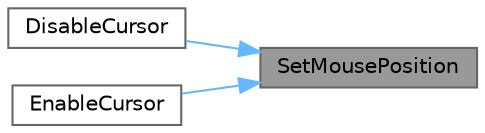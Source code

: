 digraph "SetMousePosition"
{
 // LATEX_PDF_SIZE
  bgcolor="transparent";
  edge [fontname=Helvetica,fontsize=10,labelfontname=Helvetica,labelfontsize=10];
  node [fontname=Helvetica,fontsize=10,shape=box,height=0.2,width=0.4];
  rankdir="RL";
  Node1 [id="Node000001",label="SetMousePosition",height=0.2,width=0.4,color="gray40", fillcolor="grey60", style="filled", fontcolor="black",tooltip=" "];
  Node1 -> Node2 [id="edge5_Node000001_Node000002",dir="back",color="steelblue1",style="solid",tooltip=" "];
  Node2 [id="Node000002",label="DisableCursor",height=0.2,width=0.4,color="grey40", fillcolor="white", style="filled",URL="$_classes_2lib_2rcore_8c.html#aebd7334a92750899cab934a53dbf1fe2",tooltip=" "];
  Node1 -> Node3 [id="edge6_Node000001_Node000003",dir="back",color="steelblue1",style="solid",tooltip=" "];
  Node3 [id="Node000003",label="EnableCursor",height=0.2,width=0.4,color="grey40", fillcolor="white", style="filled",URL="$_classes_2lib_2rcore_8c.html#a505bbd127bf96dc4d463d783784185e4",tooltip=" "];
}
